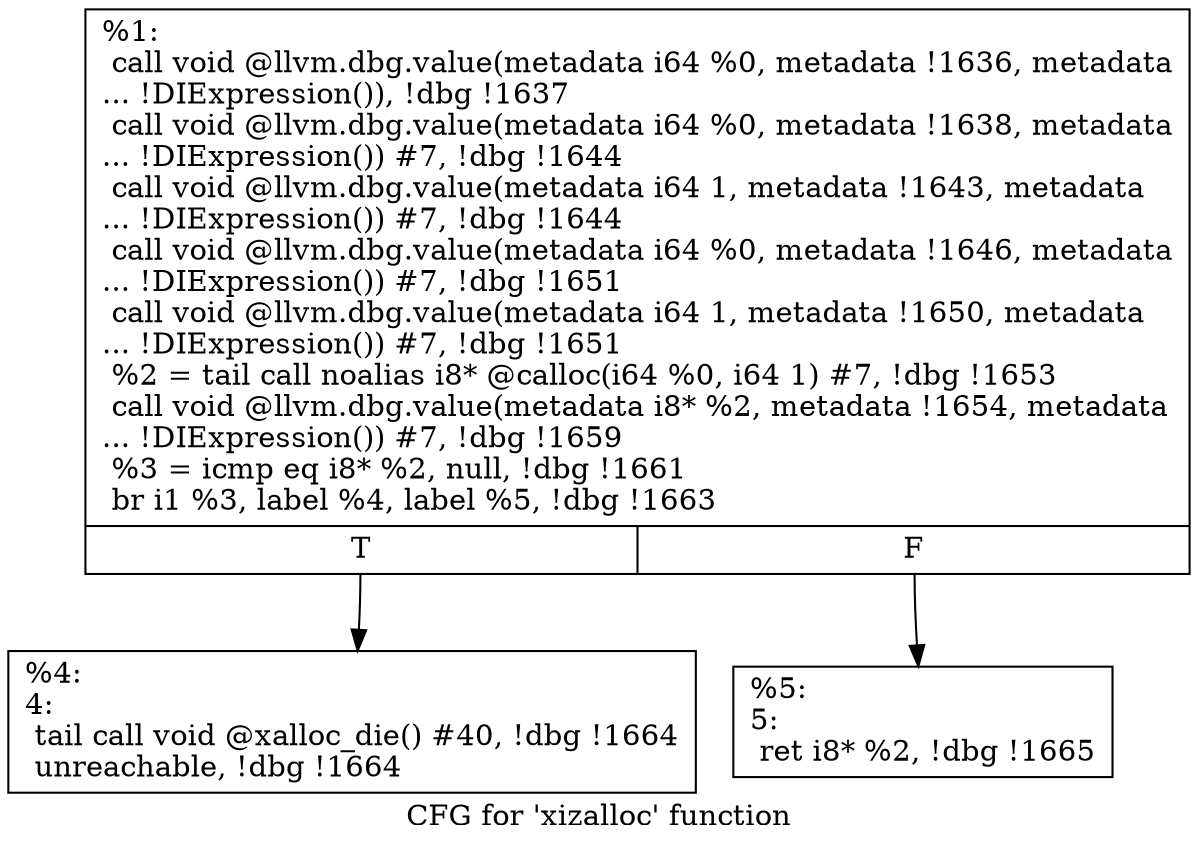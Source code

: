 digraph "CFG for 'xizalloc' function" {
	label="CFG for 'xizalloc' function";

	Node0x14b70f0 [shape=record,label="{%1:\l  call void @llvm.dbg.value(metadata i64 %0, metadata !1636, metadata\l... !DIExpression()), !dbg !1637\l  call void @llvm.dbg.value(metadata i64 %0, metadata !1638, metadata\l... !DIExpression()) #7, !dbg !1644\l  call void @llvm.dbg.value(metadata i64 1, metadata !1643, metadata\l... !DIExpression()) #7, !dbg !1644\l  call void @llvm.dbg.value(metadata i64 %0, metadata !1646, metadata\l... !DIExpression()) #7, !dbg !1651\l  call void @llvm.dbg.value(metadata i64 1, metadata !1650, metadata\l... !DIExpression()) #7, !dbg !1651\l  %2 = tail call noalias i8* @calloc(i64 %0, i64 1) #7, !dbg !1653\l  call void @llvm.dbg.value(metadata i8* %2, metadata !1654, metadata\l... !DIExpression()) #7, !dbg !1659\l  %3 = icmp eq i8* %2, null, !dbg !1661\l  br i1 %3, label %4, label %5, !dbg !1663\l|{<s0>T|<s1>F}}"];
	Node0x14b70f0:s0 -> Node0x14b79f0;
	Node0x14b70f0:s1 -> Node0x14b7a40;
	Node0x14b79f0 [shape=record,label="{%4:\l4:                                                \l  tail call void @xalloc_die() #40, !dbg !1664\l  unreachable, !dbg !1664\l}"];
	Node0x14b7a40 [shape=record,label="{%5:\l5:                                                \l  ret i8* %2, !dbg !1665\l}"];
}
